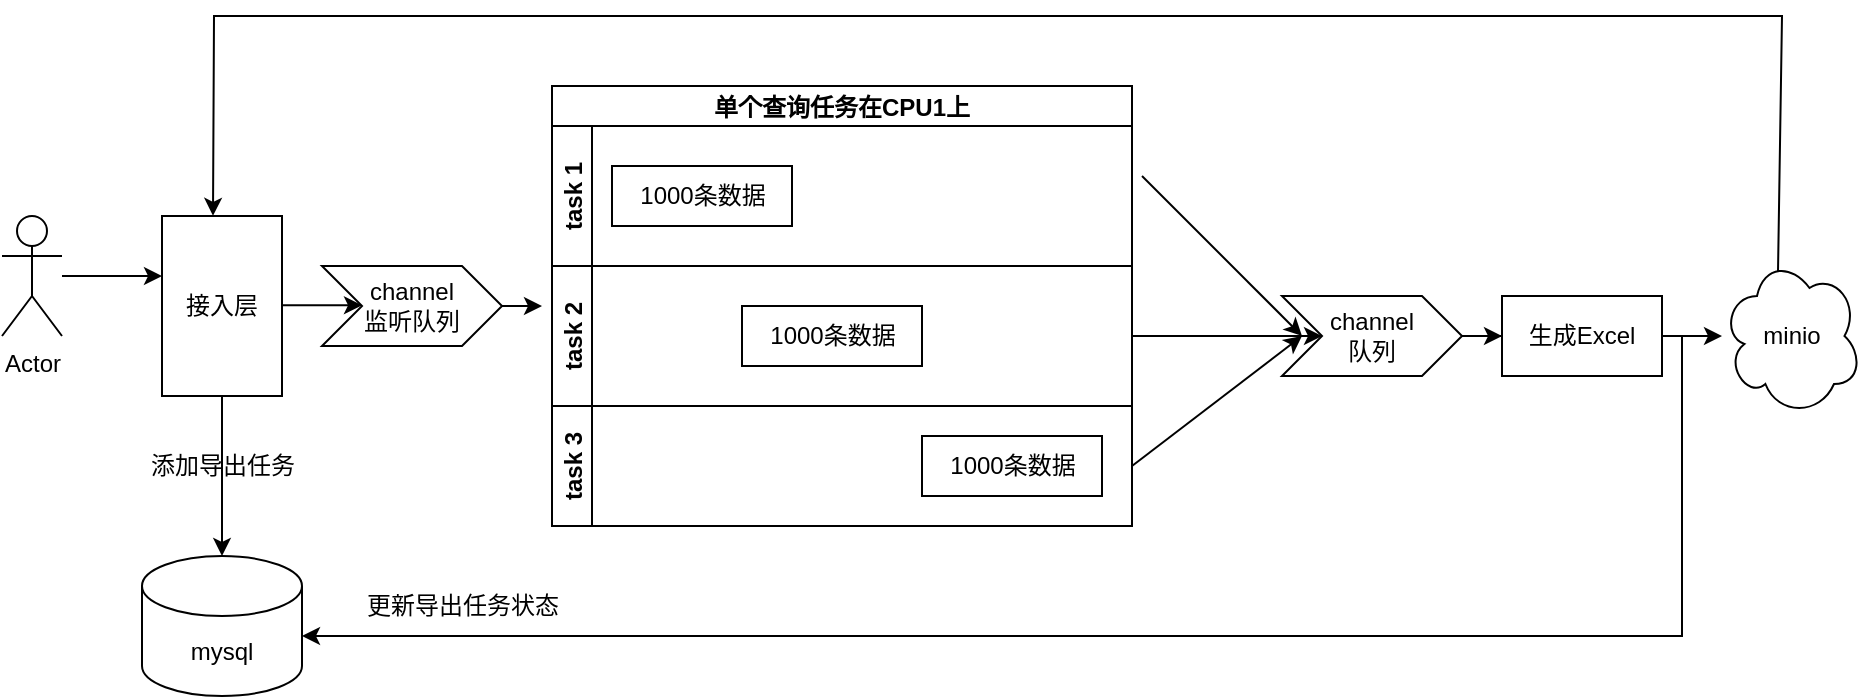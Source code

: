 <mxfile version="21.7.2" type="github" pages="3">
  <diagram id="cy4SjuUmPLiRbW0oiVka" name="第 1 页">
    <mxGraphModel dx="899" dy="591" grid="1" gridSize="10" guides="1" tooltips="1" connect="1" arrows="1" fold="1" page="1" pageScale="1" pageWidth="827" pageHeight="1169" math="0" shadow="0">
      <root>
        <mxCell id="0" />
        <mxCell id="1" parent="0" />
        <mxCell id="thMRCYJc_Z-FN8LmxaFf-49" value="Actor" style="shape=umlActor;verticalLabelPosition=bottom;verticalAlign=top;html=1;outlineConnect=0;" parent="1" vertex="1">
          <mxGeometry x="60" y="790" width="30" height="60" as="geometry" />
        </mxCell>
        <mxCell id="thMRCYJc_Z-FN8LmxaFf-50" value="" style="endArrow=classic;html=1;rounded=0;" parent="1" source="thMRCYJc_Z-FN8LmxaFf-49" edge="1">
          <mxGeometry width="50" height="50" relative="1" as="geometry">
            <mxPoint x="490" y="1070" as="sourcePoint" />
            <mxPoint x="140" y="820" as="targetPoint" />
          </mxGeometry>
        </mxCell>
        <mxCell id="thMRCYJc_Z-FN8LmxaFf-51" value="接入层" style="rounded=0;whiteSpace=wrap;html=1;direction=south;" parent="1" vertex="1">
          <mxGeometry x="140" y="790" width="60" height="90" as="geometry" />
        </mxCell>
        <mxCell id="thMRCYJc_Z-FN8LmxaFf-52" value="mysql" style="shape=cylinder3;whiteSpace=wrap;html=1;boundedLbl=1;backgroundOutline=1;size=15;" parent="1" vertex="1">
          <mxGeometry x="130" y="960" width="80" height="70" as="geometry" />
        </mxCell>
        <mxCell id="thMRCYJc_Z-FN8LmxaFf-53" value="添加导出任务" style="text;html=1;resizable=0;autosize=1;align=center;verticalAlign=middle;points=[];fillColor=none;strokeColor=none;rounded=0;rotation=0;" parent="1" vertex="1">
          <mxGeometry x="120" y="900" width="100" height="30" as="geometry" />
        </mxCell>
        <mxCell id="thMRCYJc_Z-FN8LmxaFf-54" value="" style="endArrow=classic;html=1;rounded=0;exitX=1;exitY=0.5;exitDx=0;exitDy=0;" parent="1" edge="1">
          <mxGeometry width="50" height="50" relative="1" as="geometry">
            <mxPoint x="170" y="880" as="sourcePoint" />
            <mxPoint x="170" y="960" as="targetPoint" />
          </mxGeometry>
        </mxCell>
        <mxCell id="thMRCYJc_Z-FN8LmxaFf-55" value="channel&lt;br&gt;监听队列" style="shape=step;perimeter=stepPerimeter;whiteSpace=wrap;html=1;fixedSize=1;" parent="1" vertex="1">
          <mxGeometry x="220" y="815" width="90" height="40" as="geometry" />
        </mxCell>
        <mxCell id="thMRCYJc_Z-FN8LmxaFf-56" value="" style="endArrow=classic;html=1;rounded=0;entryX=0;entryY=0.5;entryDx=0;entryDy=0;" parent="1" edge="1">
          <mxGeometry width="50" height="50" relative="1" as="geometry">
            <mxPoint x="200" y="834.63" as="sourcePoint" />
            <mxPoint x="240" y="834.63" as="targetPoint" />
          </mxGeometry>
        </mxCell>
        <mxCell id="thMRCYJc_Z-FN8LmxaFf-76" value="单个查询任务在CPU1上" style="swimlane;childLayout=stackLayout;resizeParent=1;resizeParentMax=0;horizontal=1;startSize=20;horizontalStack=0;" parent="1" vertex="1">
          <mxGeometry x="335" y="725" width="290" height="220" as="geometry" />
        </mxCell>
        <mxCell id="thMRCYJc_Z-FN8LmxaFf-77" value="task 1" style="swimlane;startSize=20;horizontal=0;" parent="thMRCYJc_Z-FN8LmxaFf-76" vertex="1">
          <mxGeometry y="20" width="290" height="70" as="geometry" />
        </mxCell>
        <mxCell id="oHnnGBnJmss5rFzpgI2k-1" value="1000条数据" style="text;html=1;align=center;verticalAlign=middle;resizable=0;points=[];autosize=1;strokeColor=default;fillColor=none;" parent="thMRCYJc_Z-FN8LmxaFf-77" vertex="1">
          <mxGeometry x="30" y="20" width="90" height="30" as="geometry" />
        </mxCell>
        <mxCell id="thMRCYJc_Z-FN8LmxaFf-78" value="task 2" style="swimlane;startSize=20;horizontal=0;" parent="thMRCYJc_Z-FN8LmxaFf-76" vertex="1">
          <mxGeometry y="90" width="290" height="70" as="geometry" />
        </mxCell>
        <mxCell id="oHnnGBnJmss5rFzpgI2k-2" value="1000条数据" style="text;html=1;align=center;verticalAlign=middle;resizable=0;points=[];autosize=1;strokeColor=default;fillColor=none;" parent="thMRCYJc_Z-FN8LmxaFf-78" vertex="1">
          <mxGeometry x="95" y="20" width="90" height="30" as="geometry" />
        </mxCell>
        <mxCell id="thMRCYJc_Z-FN8LmxaFf-79" value="task 3" style="swimlane;startSize=20;horizontal=0;" parent="thMRCYJc_Z-FN8LmxaFf-76" vertex="1">
          <mxGeometry y="160" width="290" height="60" as="geometry" />
        </mxCell>
        <mxCell id="oHnnGBnJmss5rFzpgI2k-3" value="1000条数据" style="text;html=1;align=center;verticalAlign=middle;resizable=0;points=[];autosize=1;strokeColor=default;fillColor=none;" parent="thMRCYJc_Z-FN8LmxaFf-79" vertex="1">
          <mxGeometry x="185" y="15" width="90" height="30" as="geometry" />
        </mxCell>
        <mxCell id="thMRCYJc_Z-FN8LmxaFf-82" value="" style="endArrow=classic;html=1;rounded=0;exitX=1;exitY=0.5;exitDx=0;exitDy=0;" parent="1" source="thMRCYJc_Z-FN8LmxaFf-55" edge="1">
          <mxGeometry width="50" height="50" relative="1" as="geometry">
            <mxPoint x="490" y="950" as="sourcePoint" />
            <mxPoint x="330" y="835" as="targetPoint" />
          </mxGeometry>
        </mxCell>
        <mxCell id="thMRCYJc_Z-FN8LmxaFf-83" value="" style="endArrow=classic;html=1;rounded=0;" parent="1" edge="1">
          <mxGeometry width="50" height="50" relative="1" as="geometry">
            <mxPoint x="630" y="770" as="sourcePoint" />
            <mxPoint x="710" y="850" as="targetPoint" />
          </mxGeometry>
        </mxCell>
        <mxCell id="thMRCYJc_Z-FN8LmxaFf-84" value="" style="endArrow=classic;html=1;rounded=0;exitX=1;exitY=0.5;exitDx=0;exitDy=0;" parent="1" source="thMRCYJc_Z-FN8LmxaFf-78" target="thMRCYJc_Z-FN8LmxaFf-86" edge="1">
          <mxGeometry width="50" height="50" relative="1" as="geometry">
            <mxPoint x="630" y="850" as="sourcePoint" />
            <mxPoint x="690" y="850.0" as="targetPoint" />
          </mxGeometry>
        </mxCell>
        <mxCell id="thMRCYJc_Z-FN8LmxaFf-85" value="" style="endArrow=classic;html=1;rounded=0;exitX=1;exitY=0.5;exitDx=0;exitDy=0;" parent="1" source="thMRCYJc_Z-FN8LmxaFf-79" edge="1">
          <mxGeometry width="50" height="50" relative="1" as="geometry">
            <mxPoint x="640" y="860.0" as="sourcePoint" />
            <mxPoint x="710" y="850" as="targetPoint" />
          </mxGeometry>
        </mxCell>
        <mxCell id="thMRCYJc_Z-FN8LmxaFf-88" value="" style="edgeStyle=orthogonalEdgeStyle;rounded=0;orthogonalLoop=1;jettySize=auto;html=1;" parent="1" source="thMRCYJc_Z-FN8LmxaFf-86" target="thMRCYJc_Z-FN8LmxaFf-87" edge="1">
          <mxGeometry relative="1" as="geometry" />
        </mxCell>
        <mxCell id="thMRCYJc_Z-FN8LmxaFf-86" value="channel&lt;br&gt;队列" style="shape=step;perimeter=stepPerimeter;whiteSpace=wrap;html=1;fixedSize=1;" parent="1" vertex="1">
          <mxGeometry x="700" y="830" width="90" height="40" as="geometry" />
        </mxCell>
        <mxCell id="thMRCYJc_Z-FN8LmxaFf-91" value="" style="edgeStyle=orthogonalEdgeStyle;rounded=0;orthogonalLoop=1;jettySize=auto;html=1;" parent="1" source="thMRCYJc_Z-FN8LmxaFf-87" target="thMRCYJc_Z-FN8LmxaFf-90" edge="1">
          <mxGeometry relative="1" as="geometry" />
        </mxCell>
        <mxCell id="thMRCYJc_Z-FN8LmxaFf-87" value="生成Excel" style="whiteSpace=wrap;html=1;" parent="1" vertex="1">
          <mxGeometry x="810" y="830" width="80" height="40" as="geometry" />
        </mxCell>
        <mxCell id="thMRCYJc_Z-FN8LmxaFf-90" value="minio" style="ellipse;shape=cloud;whiteSpace=wrap;html=1;" parent="1" vertex="1">
          <mxGeometry x="920" y="810" width="70" height="80" as="geometry" />
        </mxCell>
        <mxCell id="thMRCYJc_Z-FN8LmxaFf-92" value="" style="endArrow=classic;html=1;rounded=0;exitX=0.4;exitY=0.1;exitDx=0;exitDy=0;exitPerimeter=0;entryX=-0.001;entryY=0.575;entryDx=0;entryDy=0;entryPerimeter=0;" parent="1" source="thMRCYJc_Z-FN8LmxaFf-90" target="thMRCYJc_Z-FN8LmxaFf-51" edge="1">
          <mxGeometry width="50" height="50" relative="1" as="geometry">
            <mxPoint x="490" y="950" as="sourcePoint" />
            <mxPoint x="540" y="900" as="targetPoint" />
            <Array as="points">
              <mxPoint x="950" y="690" />
              <mxPoint x="166" y="690" />
            </Array>
          </mxGeometry>
        </mxCell>
        <mxCell id="thMRCYJc_Z-FN8LmxaFf-93" value="" style="endArrow=classic;html=1;rounded=0;entryX=1;entryY=0.5;entryDx=0;entryDy=0;entryPerimeter=0;" parent="1" edge="1">
          <mxGeometry width="50" height="50" relative="1" as="geometry">
            <mxPoint x="900" y="850" as="sourcePoint" />
            <mxPoint x="210" y="1000" as="targetPoint" />
            <Array as="points">
              <mxPoint x="900" y="1000" />
            </Array>
          </mxGeometry>
        </mxCell>
        <mxCell id="thMRCYJc_Z-FN8LmxaFf-94" value="更新导出任务状态" style="text;html=1;resizable=0;autosize=1;align=center;verticalAlign=middle;points=[];fillColor=none;strokeColor=none;rounded=0;" parent="1" vertex="1">
          <mxGeometry x="230" y="970" width="120" height="30" as="geometry" />
        </mxCell>
      </root>
    </mxGraphModel>
  </diagram>
  <diagram id="E-JnvuTCdCLXaQle0e8F" name="第 2 页">
    <mxGraphModel dx="899" dy="591" grid="1" gridSize="10" guides="1" tooltips="1" connect="1" arrows="1" fold="1" page="1" pageScale="1" pageWidth="827" pageHeight="1169" math="0" shadow="0">
      <root>
        <mxCell id="0" />
        <mxCell id="1" parent="0" />
        <mxCell id="hwU84noZxGH0mElzyOJp-1" value="Actor" style="shape=umlActor;verticalLabelPosition=bottom;verticalAlign=top;html=1;outlineConnect=0;" parent="1" vertex="1">
          <mxGeometry x="60" y="160" width="30" height="60" as="geometry" />
        </mxCell>
        <mxCell id="hwU84noZxGH0mElzyOJp-2" value="Actor" style="shape=umlActor;verticalLabelPosition=bottom;verticalAlign=top;html=1;outlineConnect=0;" parent="1" vertex="1">
          <mxGeometry x="60" y="280" width="30" height="60" as="geometry" />
        </mxCell>
        <mxCell id="hwU84noZxGH0mElzyOJp-3" value="Actor" style="shape=umlActor;verticalLabelPosition=bottom;verticalAlign=top;html=1;outlineConnect=0;" parent="1" vertex="1">
          <mxGeometry x="60" y="400" width="30" height="60" as="geometry" />
        </mxCell>
        <mxCell id="hwU84noZxGH0mElzyOJp-4" value="" style="endArrow=classic;html=1;rounded=0;" parent="1" edge="1">
          <mxGeometry width="50" height="50" relative="1" as="geometry">
            <mxPoint x="100" y="200" as="sourcePoint" />
            <mxPoint x="200" y="320" as="targetPoint" />
          </mxGeometry>
        </mxCell>
        <mxCell id="hwU84noZxGH0mElzyOJp-5" value="" style="endArrow=classic;html=1;rounded=0;" parent="1" edge="1">
          <mxGeometry width="50" height="50" relative="1" as="geometry">
            <mxPoint x="100" y="320" as="sourcePoint" />
            <mxPoint x="200" y="320" as="targetPoint" />
          </mxGeometry>
        </mxCell>
        <mxCell id="hwU84noZxGH0mElzyOJp-6" value="" style="endArrow=classic;html=1;rounded=0;" parent="1" edge="1">
          <mxGeometry width="50" height="50" relative="1" as="geometry">
            <mxPoint x="100" y="440" as="sourcePoint" />
            <mxPoint x="200" y="320" as="targetPoint" />
          </mxGeometry>
        </mxCell>
        <mxCell id="hwU84noZxGH0mElzyOJp-7" value="接入层" style="rounded=0;whiteSpace=wrap;html=1;direction=south;" parent="1" vertex="1">
          <mxGeometry x="200" y="260" width="60" height="120" as="geometry" />
        </mxCell>
        <mxCell id="hwU84noZxGH0mElzyOJp-8" value="" style="endArrow=classic;html=1;rounded=0;exitX=1;exitY=0.5;exitDx=0;exitDy=0;" parent="1" source="hwU84noZxGH0mElzyOJp-7" target="hwU84noZxGH0mElzyOJp-9" edge="1">
          <mxGeometry width="50" height="50" relative="1" as="geometry">
            <mxPoint x="340" y="570" as="sourcePoint" />
            <mxPoint x="230" y="560" as="targetPoint" />
          </mxGeometry>
        </mxCell>
        <mxCell id="hwU84noZxGH0mElzyOJp-9" value="mysql" style="shape=cylinder3;whiteSpace=wrap;html=1;boundedLbl=1;backgroundOutline=1;size=15;" parent="1" vertex="1">
          <mxGeometry x="190" y="490" width="80" height="70" as="geometry" />
        </mxCell>
        <mxCell id="hwU84noZxGH0mElzyOJp-10" value="" style="rounded=0;whiteSpace=wrap;html=1;" parent="1" vertex="1">
          <mxGeometry x="430" y="200" width="120" height="290" as="geometry" />
        </mxCell>
        <mxCell id="hwU84noZxGH0mElzyOJp-11" value="" style="endArrow=classic;html=1;rounded=0;entryX=1;entryY=0.5;entryDx=0;entryDy=0;entryPerimeter=0;" parent="1" target="hwU84noZxGH0mElzyOJp-9" edge="1">
          <mxGeometry width="50" height="50" relative="1" as="geometry">
            <mxPoint x="600" y="515" as="sourcePoint" />
            <mxPoint x="270" y="555" as="targetPoint" />
            <Array as="points">
              <mxPoint x="600" y="525" />
            </Array>
          </mxGeometry>
        </mxCell>
        <mxCell id="hwU84noZxGH0mElzyOJp-12" value="" style="endArrow=none;html=1;rounded=0;exitX=1.006;exitY=0.106;exitDx=0;exitDy=0;exitPerimeter=0;" parent="1" source="hwU84noZxGH0mElzyOJp-10" edge="1">
          <mxGeometry width="50" height="50" relative="1" as="geometry">
            <mxPoint x="610" y="560" as="sourcePoint" />
            <mxPoint x="600" y="230" as="targetPoint" />
          </mxGeometry>
        </mxCell>
        <mxCell id="hwU84noZxGH0mElzyOJp-13" value="" style="endArrow=none;html=1;rounded=0;exitX=1;exitY=0.5;exitDx=0;exitDy=0;" parent="1" edge="1">
          <mxGeometry width="50" height="50" relative="1" as="geometry">
            <mxPoint x="550" y="329.5" as="sourcePoint" />
            <mxPoint x="600" y="329.5" as="targetPoint" />
          </mxGeometry>
        </mxCell>
        <mxCell id="hwU84noZxGH0mElzyOJp-14" value="" style="endArrow=none;html=1;rounded=0;exitX=1;exitY=0.5;exitDx=0;exitDy=0;" parent="1" edge="1">
          <mxGeometry width="50" height="50" relative="1" as="geometry">
            <mxPoint x="550" y="439.5" as="sourcePoint" />
            <mxPoint x="600" y="439.5" as="targetPoint" />
          </mxGeometry>
        </mxCell>
        <mxCell id="hwU84noZxGH0mElzyOJp-15" value="" style="endArrow=none;html=1;rounded=0;" parent="1" edge="1">
          <mxGeometry width="50" height="50" relative="1" as="geometry">
            <mxPoint x="600" y="520" as="sourcePoint" />
            <mxPoint x="600" y="230" as="targetPoint" />
          </mxGeometry>
        </mxCell>
        <mxCell id="hwU84noZxGH0mElzyOJp-16" value="" style="endArrow=classic;html=1;rounded=0;" parent="1" edge="1">
          <mxGeometry width="50" height="50" relative="1" as="geometry">
            <mxPoint x="600" y="230" as="sourcePoint" />
            <mxPoint x="700" y="330" as="targetPoint" />
          </mxGeometry>
        </mxCell>
        <mxCell id="hwU84noZxGH0mElzyOJp-17" value="" style="endArrow=classic;html=1;rounded=0;" parent="1" edge="1">
          <mxGeometry width="50" height="50" relative="1" as="geometry">
            <mxPoint x="600" y="330" as="sourcePoint" />
            <mxPoint x="700" y="330" as="targetPoint" />
          </mxGeometry>
        </mxCell>
        <mxCell id="hwU84noZxGH0mElzyOJp-18" value="" style="endArrow=classic;html=1;rounded=0;" parent="1" edge="1">
          <mxGeometry width="50" height="50" relative="1" as="geometry">
            <mxPoint x="600" y="440" as="sourcePoint" />
            <mxPoint x="700" y="330" as="targetPoint" />
          </mxGeometry>
        </mxCell>
        <mxCell id="hwU84noZxGH0mElzyOJp-19" value="" style="endArrow=classic;html=1;rounded=0;exitX=0.348;exitY=0.094;exitDx=0;exitDy=0;exitPerimeter=0;entryX=0;entryY=0.5;entryDx=0;entryDy=0;" parent="1" source="hwU84noZxGH0mElzyOJp-25" target="hwU84noZxGH0mElzyOJp-7" edge="1">
          <mxGeometry width="50" height="50" relative="1" as="geometry">
            <mxPoint x="830" y="290" as="sourcePoint" />
            <mxPoint x="210" y="160" as="targetPoint" />
            <Array as="points">
              <mxPoint x="730" y="160" />
              <mxPoint x="230" y="160" />
            </Array>
          </mxGeometry>
        </mxCell>
        <mxCell id="hwU84noZxGH0mElzyOJp-20" value="" style="endArrow=classic;html=1;rounded=0;entryX=0;entryY=0.5;entryDx=0;entryDy=0;" parent="1" target="hwU84noZxGH0mElzyOJp-21" edge="1">
          <mxGeometry width="50" height="50" relative="1" as="geometry">
            <mxPoint x="260" y="320" as="sourcePoint" />
            <mxPoint x="290" y="320" as="targetPoint" />
          </mxGeometry>
        </mxCell>
        <mxCell id="hwU84noZxGH0mElzyOJp-21" value="channel&lt;br&gt;监听队列" style="shape=step;perimeter=stepPerimeter;whiteSpace=wrap;html=1;fixedSize=1;" parent="1" vertex="1">
          <mxGeometry x="280" y="300" width="90" height="40" as="geometry" />
        </mxCell>
        <mxCell id="hwU84noZxGH0mElzyOJp-22" value="" style="endArrow=classic;html=1;rounded=0;entryX=0;entryY=0.085;entryDx=0;entryDy=0;exitX=1;exitY=0.5;exitDx=0;exitDy=0;entryPerimeter=0;" parent="1" source="hwU84noZxGH0mElzyOJp-21" target="hwU84noZxGH0mElzyOJp-10" edge="1">
          <mxGeometry width="50" height="50" relative="1" as="geometry">
            <mxPoint x="340" y="570" as="sourcePoint" />
            <mxPoint x="390" y="520" as="targetPoint" />
            <Array as="points" />
          </mxGeometry>
        </mxCell>
        <mxCell id="hwU84noZxGH0mElzyOJp-23" value="" style="endArrow=classic;html=1;rounded=0;exitX=1;exitY=0.5;exitDx=0;exitDy=0;entryX=-0.006;entryY=0.42;entryDx=0;entryDy=0;entryPerimeter=0;" parent="1" source="hwU84noZxGH0mElzyOJp-21" target="hwU84noZxGH0mElzyOJp-10" edge="1">
          <mxGeometry width="50" height="50" relative="1" as="geometry">
            <mxPoint x="340" y="570" as="sourcePoint" />
            <mxPoint x="430" y="330" as="targetPoint" />
          </mxGeometry>
        </mxCell>
        <mxCell id="hwU84noZxGH0mElzyOJp-24" value="" style="endArrow=classic;html=1;rounded=0;exitX=1;exitY=0.5;exitDx=0;exitDy=0;entryX=0;entryY=0.5;entryDx=0;entryDy=0;" parent="1" source="hwU84noZxGH0mElzyOJp-21" edge="1">
          <mxGeometry width="50" height="50" relative="1" as="geometry">
            <mxPoint x="340" y="570" as="sourcePoint" />
            <mxPoint x="430" y="430" as="targetPoint" />
          </mxGeometry>
        </mxCell>
        <mxCell id="hwU84noZxGH0mElzyOJp-25" value="minio" style="ellipse;shape=cloud;whiteSpace=wrap;html=1;" parent="1" vertex="1">
          <mxGeometry x="690" y="290" width="120" height="80" as="geometry" />
        </mxCell>
        <mxCell id="hwU84noZxGH0mElzyOJp-26" value="" style="shape=link;html=1;rounded=0;entryX=1.012;entryY=0.272;entryDx=0;entryDy=0;entryPerimeter=0;" parent="1" edge="1">
          <mxGeometry width="100" relative="1" as="geometry">
            <mxPoint x="430" y="290" as="sourcePoint" />
            <mxPoint x="551.44" y="288.88" as="targetPoint" />
            <Array as="points">
              <mxPoint x="490" y="290" />
            </Array>
          </mxGeometry>
        </mxCell>
        <mxCell id="hwU84noZxGH0mElzyOJp-27" value="" style="shape=link;html=1;rounded=0;entryX=1.012;entryY=0.272;entryDx=0;entryDy=0;entryPerimeter=0;" parent="1" edge="1">
          <mxGeometry width="100" relative="1" as="geometry">
            <mxPoint x="430" y="398.12" as="sourcePoint" />
            <mxPoint x="551.44" y="397.0" as="targetPoint" />
          </mxGeometry>
        </mxCell>
        <mxCell id="hwU84noZxGH0mElzyOJp-28" value="服务A" style="text;html=1;resizable=0;autosize=1;align=center;verticalAlign=middle;points=[];fillColor=none;strokeColor=none;rounded=0;" parent="1" vertex="1">
          <mxGeometry x="450" y="175" width="60" height="30" as="geometry" />
        </mxCell>
        <mxCell id="hwU84noZxGH0mElzyOJp-29" value="cpu 1" style="text;html=1;resizable=0;autosize=1;align=center;verticalAlign=middle;points=[];fillColor=none;strokeColor=none;rounded=0;" parent="1" vertex="1">
          <mxGeometry x="495" y="240" width="50" height="30" as="geometry" />
        </mxCell>
        <mxCell id="hwU84noZxGH0mElzyOJp-30" value="cpu 2" style="text;html=1;resizable=0;autosize=1;align=center;verticalAlign=middle;points=[];fillColor=none;strokeColor=none;rounded=0;" parent="1" vertex="1">
          <mxGeometry x="500" y="350" width="50" height="30" as="geometry" />
        </mxCell>
        <mxCell id="hwU84noZxGH0mElzyOJp-31" value="cpu 3" style="text;html=1;resizable=0;autosize=1;align=center;verticalAlign=middle;points=[];fillColor=none;strokeColor=none;rounded=0;" parent="1" vertex="1">
          <mxGeometry x="500" y="460" width="50" height="30" as="geometry" />
        </mxCell>
        <mxCell id="hwU84noZxGH0mElzyOJp-32" value="更新导出任务状态" style="text;html=1;resizable=0;autosize=1;align=center;verticalAlign=middle;points=[];fillColor=none;strokeColor=none;rounded=0;" parent="1" vertex="1">
          <mxGeometry x="294" y="490" width="120" height="30" as="geometry" />
        </mxCell>
        <mxCell id="hwU84noZxGH0mElzyOJp-33" value="添加导出任务" style="text;html=1;resizable=0;autosize=1;align=center;verticalAlign=middle;points=[];fillColor=none;strokeColor=none;rounded=0;rotation=90;" parent="1" vertex="1">
          <mxGeometry x="170" y="415" width="100" height="30" as="geometry" />
        </mxCell>
      </root>
    </mxGraphModel>
  </diagram>
  <diagram id="FSYGSs6W4L5S54T6HxSi" name="第 3 页">
    <mxGraphModel dx="899" dy="591" grid="1" gridSize="10" guides="1" tooltips="1" connect="1" arrows="1" fold="1" page="1" pageScale="1" pageWidth="827" pageHeight="1169" math="0" shadow="0">
      <root>
        <mxCell id="0" />
        <mxCell id="1" parent="0" />
        <mxCell id="6zfZLMXHSYX_bl7UbWiq-1" value="Actor" style="shape=umlActor;verticalLabelPosition=bottom;verticalAlign=top;html=1;outlineConnect=0;" parent="1" vertex="1">
          <mxGeometry x="60" y="160" width="30" height="60" as="geometry" />
        </mxCell>
        <mxCell id="6zfZLMXHSYX_bl7UbWiq-2" value="Actor" style="shape=umlActor;verticalLabelPosition=bottom;verticalAlign=top;html=1;outlineConnect=0;" parent="1" vertex="1">
          <mxGeometry x="60" y="280" width="30" height="60" as="geometry" />
        </mxCell>
        <mxCell id="6zfZLMXHSYX_bl7UbWiq-3" value="Actor" style="shape=umlActor;verticalLabelPosition=bottom;verticalAlign=top;html=1;outlineConnect=0;" parent="1" vertex="1">
          <mxGeometry x="60" y="400" width="30" height="60" as="geometry" />
        </mxCell>
        <mxCell id="6zfZLMXHSYX_bl7UbWiq-4" value="" style="endArrow=classic;html=1;rounded=0;" parent="1" edge="1">
          <mxGeometry width="50" height="50" relative="1" as="geometry">
            <mxPoint x="100" y="200" as="sourcePoint" />
            <mxPoint x="200" y="320" as="targetPoint" />
          </mxGeometry>
        </mxCell>
        <mxCell id="6zfZLMXHSYX_bl7UbWiq-5" value="" style="endArrow=classic;html=1;rounded=0;" parent="1" edge="1">
          <mxGeometry width="50" height="50" relative="1" as="geometry">
            <mxPoint x="100" y="320" as="sourcePoint" />
            <mxPoint x="200" y="320" as="targetPoint" />
          </mxGeometry>
        </mxCell>
        <mxCell id="6zfZLMXHSYX_bl7UbWiq-6" value="" style="endArrow=classic;html=1;rounded=0;" parent="1" edge="1">
          <mxGeometry width="50" height="50" relative="1" as="geometry">
            <mxPoint x="100" y="440" as="sourcePoint" />
            <mxPoint x="200" y="320" as="targetPoint" />
          </mxGeometry>
        </mxCell>
        <mxCell id="6zfZLMXHSYX_bl7UbWiq-7" value="接入层" style="rounded=0;whiteSpace=wrap;html=1;direction=south;" parent="1" vertex="1">
          <mxGeometry x="200" y="260" width="60" height="120" as="geometry" />
        </mxCell>
        <mxCell id="6zfZLMXHSYX_bl7UbWiq-8" value="" style="endArrow=classic;html=1;rounded=0;exitX=1;exitY=0.5;exitDx=0;exitDy=0;" parent="1" source="6zfZLMXHSYX_bl7UbWiq-7" target="6zfZLMXHSYX_bl7UbWiq-9" edge="1">
          <mxGeometry width="50" height="50" relative="1" as="geometry">
            <mxPoint x="340" y="570" as="sourcePoint" />
            <mxPoint x="230" y="560" as="targetPoint" />
          </mxGeometry>
        </mxCell>
        <mxCell id="6zfZLMXHSYX_bl7UbWiq-9" value="mysql" style="shape=cylinder3;whiteSpace=wrap;html=1;boundedLbl=1;backgroundOutline=1;size=15;" parent="1" vertex="1">
          <mxGeometry x="190" y="490" width="80" height="70" as="geometry" />
        </mxCell>
        <mxCell id="6zfZLMXHSYX_bl7UbWiq-10" value="" style="rounded=0;whiteSpace=wrap;html=1;" parent="1" vertex="1">
          <mxGeometry x="430" y="200" width="120" height="290" as="geometry" />
        </mxCell>
        <mxCell id="6zfZLMXHSYX_bl7UbWiq-11" value="" style="endArrow=classic;html=1;rounded=0;entryX=1;entryY=0.5;entryDx=0;entryDy=0;entryPerimeter=0;" parent="1" target="6zfZLMXHSYX_bl7UbWiq-9" edge="1">
          <mxGeometry width="50" height="50" relative="1" as="geometry">
            <mxPoint x="600" y="515" as="sourcePoint" />
            <mxPoint x="270" y="555" as="targetPoint" />
            <Array as="points">
              <mxPoint x="600" y="525" />
            </Array>
          </mxGeometry>
        </mxCell>
        <mxCell id="6zfZLMXHSYX_bl7UbWiq-12" value="" style="endArrow=none;html=1;rounded=0;exitX=1.006;exitY=0.106;exitDx=0;exitDy=0;exitPerimeter=0;" parent="1" source="6zfZLMXHSYX_bl7UbWiq-10" edge="1">
          <mxGeometry width="50" height="50" relative="1" as="geometry">
            <mxPoint x="610" y="560" as="sourcePoint" />
            <mxPoint x="600" y="230" as="targetPoint" />
          </mxGeometry>
        </mxCell>
        <mxCell id="6zfZLMXHSYX_bl7UbWiq-13" value="" style="endArrow=none;html=1;rounded=0;exitX=1;exitY=0.5;exitDx=0;exitDy=0;" parent="1" edge="1">
          <mxGeometry width="50" height="50" relative="1" as="geometry">
            <mxPoint x="550" y="329.5" as="sourcePoint" />
            <mxPoint x="600" y="329.5" as="targetPoint" />
          </mxGeometry>
        </mxCell>
        <mxCell id="6zfZLMXHSYX_bl7UbWiq-14" value="" style="endArrow=none;html=1;rounded=0;exitX=1;exitY=0.5;exitDx=0;exitDy=0;" parent="1" edge="1">
          <mxGeometry width="50" height="50" relative="1" as="geometry">
            <mxPoint x="550" y="439.5" as="sourcePoint" />
            <mxPoint x="600" y="439.5" as="targetPoint" />
          </mxGeometry>
        </mxCell>
        <mxCell id="6zfZLMXHSYX_bl7UbWiq-15" value="" style="endArrow=none;html=1;rounded=0;" parent="1" edge="1">
          <mxGeometry width="50" height="50" relative="1" as="geometry">
            <mxPoint x="600" y="520" as="sourcePoint" />
            <mxPoint x="600" y="230" as="targetPoint" />
          </mxGeometry>
        </mxCell>
        <mxCell id="6zfZLMXHSYX_bl7UbWiq-16" value="" style="endArrow=classic;html=1;rounded=0;" parent="1" edge="1">
          <mxGeometry width="50" height="50" relative="1" as="geometry">
            <mxPoint x="600" y="230" as="sourcePoint" />
            <mxPoint x="700" y="330" as="targetPoint" />
          </mxGeometry>
        </mxCell>
        <mxCell id="6zfZLMXHSYX_bl7UbWiq-17" value="" style="endArrow=classic;html=1;rounded=0;" parent="1" edge="1">
          <mxGeometry width="50" height="50" relative="1" as="geometry">
            <mxPoint x="600" y="330" as="sourcePoint" />
            <mxPoint x="700" y="330" as="targetPoint" />
          </mxGeometry>
        </mxCell>
        <mxCell id="6zfZLMXHSYX_bl7UbWiq-18" value="" style="endArrow=classic;html=1;rounded=0;" parent="1" edge="1">
          <mxGeometry width="50" height="50" relative="1" as="geometry">
            <mxPoint x="600" y="440" as="sourcePoint" />
            <mxPoint x="700" y="330" as="targetPoint" />
          </mxGeometry>
        </mxCell>
        <mxCell id="6zfZLMXHSYX_bl7UbWiq-19" value="" style="endArrow=classic;html=1;rounded=0;exitX=0.348;exitY=0.094;exitDx=0;exitDy=0;exitPerimeter=0;entryX=0;entryY=0.5;entryDx=0;entryDy=0;" parent="1" source="6zfZLMXHSYX_bl7UbWiq-25" target="6zfZLMXHSYX_bl7UbWiq-7" edge="1">
          <mxGeometry width="50" height="50" relative="1" as="geometry">
            <mxPoint x="830" y="290" as="sourcePoint" />
            <mxPoint x="210" y="160" as="targetPoint" />
            <Array as="points">
              <mxPoint x="730" y="160" />
              <mxPoint x="230" y="160" />
            </Array>
          </mxGeometry>
        </mxCell>
        <mxCell id="6zfZLMXHSYX_bl7UbWiq-20" value="" style="endArrow=classic;html=1;rounded=0;entryX=0;entryY=0.5;entryDx=0;entryDy=0;" parent="1" target="6zfZLMXHSYX_bl7UbWiq-21" edge="1">
          <mxGeometry width="50" height="50" relative="1" as="geometry">
            <mxPoint x="260" y="320" as="sourcePoint" />
            <mxPoint x="290" y="320" as="targetPoint" />
          </mxGeometry>
        </mxCell>
        <mxCell id="6zfZLMXHSYX_bl7UbWiq-21" value="channel&lt;br&gt;监听队列" style="shape=step;perimeter=stepPerimeter;whiteSpace=wrap;html=1;fixedSize=1;" parent="1" vertex="1">
          <mxGeometry x="280" y="300" width="90" height="40" as="geometry" />
        </mxCell>
        <mxCell id="6zfZLMXHSYX_bl7UbWiq-22" value="" style="endArrow=classic;html=1;rounded=0;entryX=0;entryY=0.085;entryDx=0;entryDy=0;exitX=1;exitY=0.5;exitDx=0;exitDy=0;entryPerimeter=0;" parent="1" source="6zfZLMXHSYX_bl7UbWiq-21" target="6zfZLMXHSYX_bl7UbWiq-10" edge="1">
          <mxGeometry width="50" height="50" relative="1" as="geometry">
            <mxPoint x="340" y="570" as="sourcePoint" />
            <mxPoint x="390" y="520" as="targetPoint" />
            <Array as="points" />
          </mxGeometry>
        </mxCell>
        <mxCell id="6zfZLMXHSYX_bl7UbWiq-23" value="" style="endArrow=classic;html=1;rounded=0;exitX=1;exitY=0.5;exitDx=0;exitDy=0;entryX=-0.006;entryY=0.42;entryDx=0;entryDy=0;entryPerimeter=0;" parent="1" source="6zfZLMXHSYX_bl7UbWiq-21" target="6zfZLMXHSYX_bl7UbWiq-10" edge="1">
          <mxGeometry width="50" height="50" relative="1" as="geometry">
            <mxPoint x="340" y="570" as="sourcePoint" />
            <mxPoint x="430" y="330" as="targetPoint" />
          </mxGeometry>
        </mxCell>
        <mxCell id="6zfZLMXHSYX_bl7UbWiq-24" value="" style="endArrow=classic;html=1;rounded=0;exitX=1;exitY=0.5;exitDx=0;exitDy=0;entryX=0;entryY=0.5;entryDx=0;entryDy=0;" parent="1" source="6zfZLMXHSYX_bl7UbWiq-21" edge="1">
          <mxGeometry width="50" height="50" relative="1" as="geometry">
            <mxPoint x="340" y="570" as="sourcePoint" />
            <mxPoint x="430" y="430" as="targetPoint" />
          </mxGeometry>
        </mxCell>
        <mxCell id="6zfZLMXHSYX_bl7UbWiq-25" value="minio" style="ellipse;shape=cloud;whiteSpace=wrap;html=1;" parent="1" vertex="1">
          <mxGeometry x="690" y="290" width="120" height="80" as="geometry" />
        </mxCell>
        <mxCell id="6zfZLMXHSYX_bl7UbWiq-26" value="" style="shape=link;html=1;rounded=0;entryX=1.012;entryY=0.272;entryDx=0;entryDy=0;entryPerimeter=0;" parent="1" edge="1">
          <mxGeometry width="100" relative="1" as="geometry">
            <mxPoint x="430" y="290" as="sourcePoint" />
            <mxPoint x="551.44" y="288.88" as="targetPoint" />
            <Array as="points">
              <mxPoint x="490" y="290" />
            </Array>
          </mxGeometry>
        </mxCell>
        <mxCell id="6zfZLMXHSYX_bl7UbWiq-27" value="" style="shape=link;html=1;rounded=0;entryX=1.012;entryY=0.272;entryDx=0;entryDy=0;entryPerimeter=0;" parent="1" edge="1">
          <mxGeometry width="100" relative="1" as="geometry">
            <mxPoint x="430" y="398.12" as="sourcePoint" />
            <mxPoint x="551.44" y="397.0" as="targetPoint" />
          </mxGeometry>
        </mxCell>
        <mxCell id="6zfZLMXHSYX_bl7UbWiq-29" value="服务A" style="text;html=1;resizable=0;autosize=1;align=center;verticalAlign=middle;points=[];fillColor=none;strokeColor=none;rounded=0;" parent="1" vertex="1">
          <mxGeometry x="490" y="250" width="60" height="30" as="geometry" />
        </mxCell>
        <mxCell id="6zfZLMXHSYX_bl7UbWiq-30" value="服务B" style="text;html=1;resizable=0;autosize=1;align=center;verticalAlign=middle;points=[];fillColor=none;strokeColor=none;rounded=0;" parent="1" vertex="1">
          <mxGeometry x="495" y="350" width="60" height="30" as="geometry" />
        </mxCell>
        <mxCell id="6zfZLMXHSYX_bl7UbWiq-31" value="服务C" style="text;html=1;resizable=0;autosize=1;align=center;verticalAlign=middle;points=[];fillColor=none;strokeColor=none;rounded=0;" parent="1" vertex="1">
          <mxGeometry x="490" y="450" width="60" height="30" as="geometry" />
        </mxCell>
        <mxCell id="6zfZLMXHSYX_bl7UbWiq-32" value="更新导出任务状态" style="text;html=1;resizable=0;autosize=1;align=center;verticalAlign=middle;points=[];fillColor=none;strokeColor=none;rounded=0;" parent="1" vertex="1">
          <mxGeometry x="294" y="490" width="120" height="30" as="geometry" />
        </mxCell>
        <mxCell id="6zfZLMXHSYX_bl7UbWiq-33" value="添加导出任务" style="text;html=1;resizable=0;autosize=1;align=center;verticalAlign=middle;points=[];fillColor=none;strokeColor=none;rounded=0;rotation=90;" parent="1" vertex="1">
          <mxGeometry x="170" y="415" width="100" height="30" as="geometry" />
        </mxCell>
      </root>
    </mxGraphModel>
  </diagram>
</mxfile>
